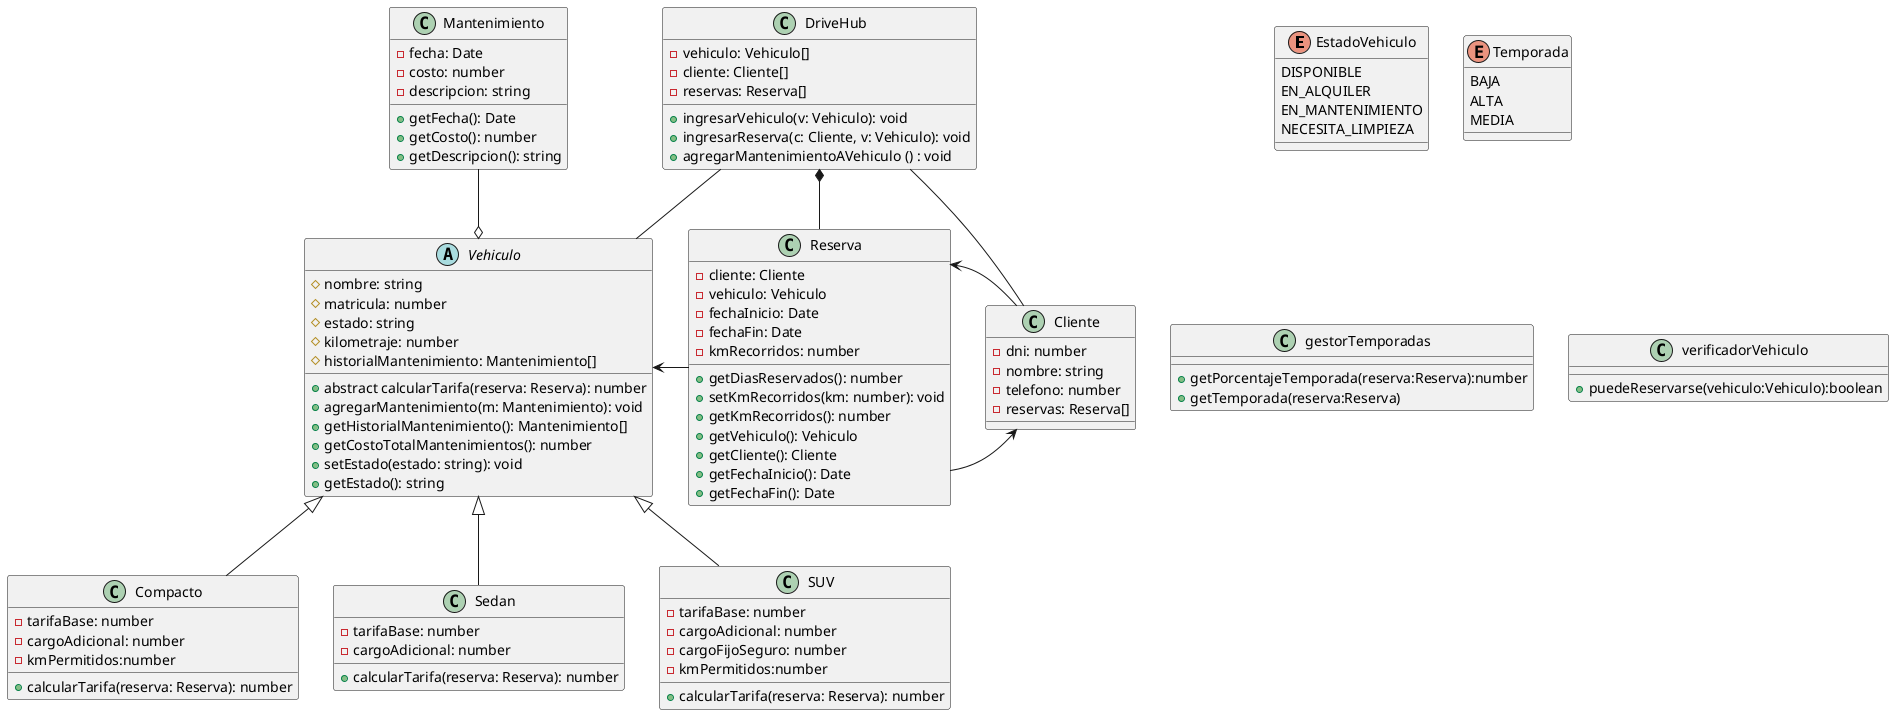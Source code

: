 @startuml Trabajo Practico Alquiler de Autos

enum EstadoVehiculo {
    DISPONIBLE
    EN_ALQUILER
    EN_MANTENIMIENTO
    NECESITA_LIMPIEZA
}
enum Temporada {
   BAJA
   ALTA 
   MEDIA 
}
class gestorTemporadas {
    + getPorcentajeTemporada(reserva:Reserva):number
    + getTemporada(reserva:Reserva)
}

class verificadorVehiculo {
    + puedeReservarse(vehiculo:Vehiculo):boolean

}

class DriveHub {
    - vehiculo: Vehiculo[]
    - cliente: Cliente[]
    - reservas: Reserva[]

    + ingresarVehiculo(v: Vehiculo): void
    + ingresarReserva(c: Cliente, v: Vehiculo): void
    + agregarMantenimientoAVehiculo () : void
}

abstract class Vehiculo {
    # nombre: string
    # matricula: number
    # estado: string
    # kilometraje: number
    # historialMantenimiento: Mantenimiento[]

    + abstract calcularTarifa(reserva: Reserva): number
    + agregarMantenimiento(m: Mantenimiento): void
    + getHistorialMantenimiento(): Mantenimiento[]
    + getCostoTotalMantenimientos(): number
    + setEstado(estado: string): void
    + getEstado(): string
}


class Compacto  {
    - tarifaBase: number
    - cargoAdicional: number
    - kmPermitidos:number
    + calcularTarifa(reserva: Reserva): number
}

class Sedan  {
    - tarifaBase: number
    - cargoAdicional: number
    + calcularTarifa(reserva: Reserva): number
}

class SUV  {
    - tarifaBase: number
    - cargoAdicional: number
    - cargoFijoSeguro: number
    - kmPermitidos:number
    + calcularTarifa(reserva: Reserva): number
}

class Cliente {
    - dni: number
    - nombre: string
    - telefono: number
    - reservas: Reserva[]

}

class Reserva {
    - cliente: Cliente
    - vehiculo: Vehiculo
    - fechaInicio: Date
    - fechaFin: Date
    - kmRecorridos: number

    + getDiasReservados(): number
    + setKmRecorridos(km: number): void
    + getKmRecorridos(): number
    + getVehiculo(): Vehiculo
    + getCliente(): Cliente
    + getFechaInicio(): Date
    + getFechaFin(): Date
}

class Mantenimiento {
    - fecha: Date
    - costo: number
    - descripcion: string

    + getFecha(): Date
    + getCosto(): number
    + getDescripcion(): string
}
Vehiculo <|-- Compacto
Vehiculo <|-- Sedan
Vehiculo <|-- SUV

DriveHub  --  Vehiculo
DriveHub--  Cliente
DriveHub  *--  Reserva
Vehiculo  o-u-  Mantenimiento

Reserva  -->  Cliente
Reserva  -l->  Vehiculo
Cliente  -r->  Reserva



@enduml